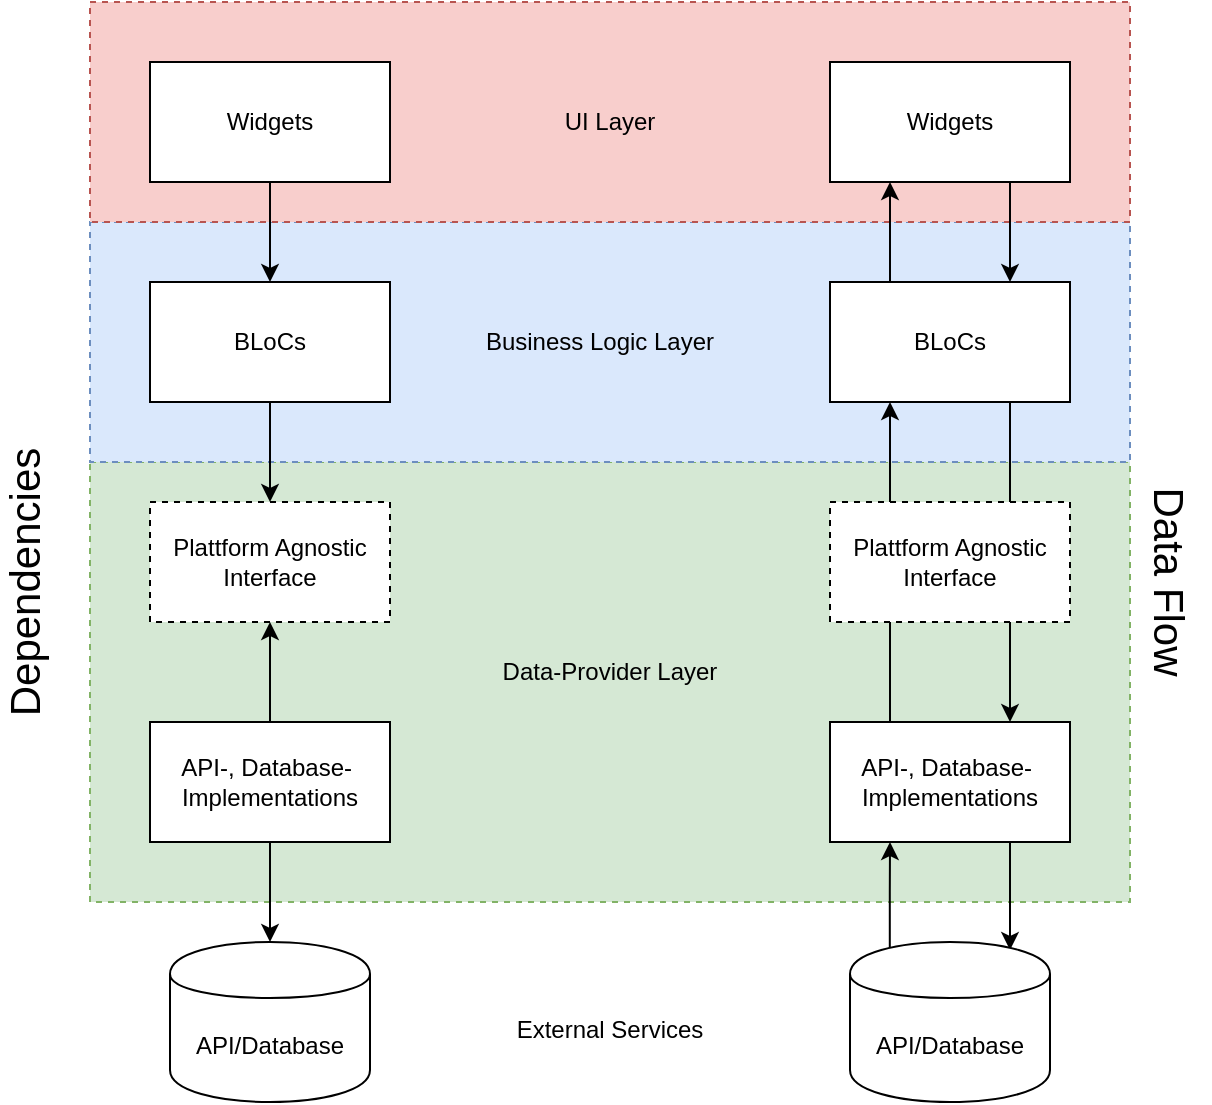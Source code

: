 <mxfile version="12.1.0" type="device" pages="1"><diagram id="7l19hc94OnTYGm6RMVde" name="Page-1"><mxGraphModel dx="1117" dy="624" grid="1" gridSize="10" guides="1" tooltips="1" connect="1" arrows="1" fold="1" page="1" pageScale="1" pageWidth="827" pageHeight="1169" math="0" shadow="0"><root><mxCell id="0"/><mxCell id="1" parent="0"/><mxCell id="QWzUnNGpwgwnnk3fUXQU-36" value="" style="rounded=0;whiteSpace=wrap;html=1;fontSize=21;dashed=1;fillColor=#d5e8d4;strokeColor=#82b366;" vertex="1" parent="1"><mxGeometry x="120" y="280" width="520" height="220" as="geometry"/></mxCell><mxCell id="QWzUnNGpwgwnnk3fUXQU-35" value="" style="rounded=0;whiteSpace=wrap;html=1;fontSize=21;dashed=1;fillColor=#dae8fc;strokeColor=#6c8ebf;" vertex="1" parent="1"><mxGeometry x="120" y="160" width="520" height="120" as="geometry"/></mxCell><mxCell id="QWzUnNGpwgwnnk3fUXQU-34" value="" style="rounded=0;whiteSpace=wrap;html=1;fontSize=21;dashed=1;fillColor=#f8cecc;strokeColor=#b85450;" vertex="1" parent="1"><mxGeometry x="120" y="50" width="520" height="110" as="geometry"/></mxCell><mxCell id="QWzUnNGpwgwnnk3fUXQU-5" style="edgeStyle=orthogonalEdgeStyle;rounded=0;orthogonalLoop=1;jettySize=auto;html=1;exitX=0.5;exitY=1;exitDx=0;exitDy=0;" edge="1" parent="1" source="QWzUnNGpwgwnnk3fUXQU-1" target="QWzUnNGpwgwnnk3fUXQU-2"><mxGeometry relative="1" as="geometry"/></mxCell><mxCell id="QWzUnNGpwgwnnk3fUXQU-1" value="Widgets" style="rounded=0;whiteSpace=wrap;html=1;" vertex="1" parent="1"><mxGeometry x="150" y="80" width="120" height="60" as="geometry"/></mxCell><mxCell id="QWzUnNGpwgwnnk3fUXQU-6" style="edgeStyle=orthogonalEdgeStyle;rounded=0;orthogonalLoop=1;jettySize=auto;html=1;exitX=0.5;exitY=1;exitDx=0;exitDy=0;entryX=0.5;entryY=0;entryDx=0;entryDy=0;" edge="1" parent="1" source="QWzUnNGpwgwnnk3fUXQU-2" target="QWzUnNGpwgwnnk3fUXQU-3"><mxGeometry relative="1" as="geometry"/></mxCell><mxCell id="QWzUnNGpwgwnnk3fUXQU-2" value="BLoCs" style="rounded=0;whiteSpace=wrap;html=1;" vertex="1" parent="1"><mxGeometry x="150" y="190" width="120" height="60" as="geometry"/></mxCell><mxCell id="QWzUnNGpwgwnnk3fUXQU-3" value="Plattform Agnostic Interface" style="rounded=0;whiteSpace=wrap;html=1;dashed=1;" vertex="1" parent="1"><mxGeometry x="150" y="300" width="120" height="60" as="geometry"/></mxCell><mxCell id="QWzUnNGpwgwnnk3fUXQU-7" style="edgeStyle=orthogonalEdgeStyle;rounded=0;orthogonalLoop=1;jettySize=auto;html=1;exitX=0.5;exitY=0;exitDx=0;exitDy=0;entryX=0.5;entryY=1;entryDx=0;entryDy=0;" edge="1" parent="1" source="QWzUnNGpwgwnnk3fUXQU-4" target="QWzUnNGpwgwnnk3fUXQU-3"><mxGeometry relative="1" as="geometry"/></mxCell><mxCell id="QWzUnNGpwgwnnk3fUXQU-14" style="edgeStyle=orthogonalEdgeStyle;rounded=0;orthogonalLoop=1;jettySize=auto;html=1;exitX=0.5;exitY=1;exitDx=0;exitDy=0;entryX=0.5;entryY=0;entryDx=0;entryDy=0;" edge="1" parent="1" source="QWzUnNGpwgwnnk3fUXQU-4" target="QWzUnNGpwgwnnk3fUXQU-12"><mxGeometry relative="1" as="geometry"/></mxCell><mxCell id="QWzUnNGpwgwnnk3fUXQU-4" value="API-, Database-&amp;nbsp;&lt;br&gt;Implementations" style="rounded=0;whiteSpace=wrap;html=1;" vertex="1" parent="1"><mxGeometry x="150" y="410" width="120" height="60" as="geometry"/></mxCell><mxCell id="QWzUnNGpwgwnnk3fUXQU-8" value="UI Layer" style="text;html=1;strokeColor=none;fillColor=none;align=center;verticalAlign=middle;whiteSpace=wrap;rounded=0;" vertex="1" parent="1"><mxGeometry x="270" y="100" width="220" height="20" as="geometry"/></mxCell><mxCell id="QWzUnNGpwgwnnk3fUXQU-9" value="Business Logic Layer" style="text;html=1;strokeColor=none;fillColor=none;align=center;verticalAlign=middle;whiteSpace=wrap;rounded=0;" vertex="1" parent="1"><mxGeometry x="270" y="210" width="210" height="20" as="geometry"/></mxCell><mxCell id="QWzUnNGpwgwnnk3fUXQU-11" value="Data-Provider Layer" style="text;html=1;strokeColor=none;fillColor=none;align=center;verticalAlign=middle;whiteSpace=wrap;rounded=0;" vertex="1" parent="1"><mxGeometry x="270" y="320" width="220" height="130" as="geometry"/></mxCell><mxCell id="QWzUnNGpwgwnnk3fUXQU-12" value="API/Database" style="shape=cylinder;whiteSpace=wrap;html=1;boundedLbl=1;backgroundOutline=1;" vertex="1" parent="1"><mxGeometry x="160" y="520" width="100" height="80" as="geometry"/></mxCell><mxCell id="QWzUnNGpwgwnnk3fUXQU-23" style="edgeStyle=orthogonalEdgeStyle;rounded=0;orthogonalLoop=1;jettySize=auto;html=1;exitX=0.75;exitY=1;exitDx=0;exitDy=0;entryX=0.75;entryY=0;entryDx=0;entryDy=0;" edge="1" parent="1" source="QWzUnNGpwgwnnk3fUXQU-17" target="QWzUnNGpwgwnnk3fUXQU-18"><mxGeometry relative="1" as="geometry"/></mxCell><mxCell id="QWzUnNGpwgwnnk3fUXQU-17" value="Widgets" style="rounded=0;whiteSpace=wrap;html=1;" vertex="1" parent="1"><mxGeometry x="490" y="80" width="120" height="60" as="geometry"/></mxCell><mxCell id="QWzUnNGpwgwnnk3fUXQU-24" style="edgeStyle=orthogonalEdgeStyle;rounded=0;orthogonalLoop=1;jettySize=auto;html=1;exitX=0.75;exitY=1;exitDx=0;exitDy=0;entryX=0.75;entryY=0;entryDx=0;entryDy=0;" edge="1" parent="1" source="QWzUnNGpwgwnnk3fUXQU-18" target="QWzUnNGpwgwnnk3fUXQU-20"><mxGeometry relative="1" as="geometry"/></mxCell><mxCell id="QWzUnNGpwgwnnk3fUXQU-28" style="edgeStyle=orthogonalEdgeStyle;rounded=0;orthogonalLoop=1;jettySize=auto;html=1;exitX=0.25;exitY=0;exitDx=0;exitDy=0;entryX=0.25;entryY=1;entryDx=0;entryDy=0;" edge="1" parent="1" source="QWzUnNGpwgwnnk3fUXQU-18" target="QWzUnNGpwgwnnk3fUXQU-17"><mxGeometry relative="1" as="geometry"/></mxCell><mxCell id="QWzUnNGpwgwnnk3fUXQU-18" value="BLoCs" style="rounded=0;whiteSpace=wrap;html=1;" vertex="1" parent="1"><mxGeometry x="490" y="190" width="120" height="60" as="geometry"/></mxCell><mxCell id="QWzUnNGpwgwnnk3fUXQU-25" style="edgeStyle=orthogonalEdgeStyle;rounded=0;orthogonalLoop=1;jettySize=auto;html=1;exitX=0.75;exitY=1;exitDx=0;exitDy=0;" edge="1" parent="1" source="QWzUnNGpwgwnnk3fUXQU-20"><mxGeometry relative="1" as="geometry"><mxPoint x="580" y="524" as="targetPoint"/></mxGeometry></mxCell><mxCell id="QWzUnNGpwgwnnk3fUXQU-27" style="edgeStyle=orthogonalEdgeStyle;rounded=0;orthogonalLoop=1;jettySize=auto;html=1;exitX=0.25;exitY=0;exitDx=0;exitDy=0;entryX=0.25;entryY=1;entryDx=0;entryDy=0;" edge="1" parent="1" source="QWzUnNGpwgwnnk3fUXQU-20" target="QWzUnNGpwgwnnk3fUXQU-18"><mxGeometry relative="1" as="geometry"/></mxCell><mxCell id="QWzUnNGpwgwnnk3fUXQU-20" value="API-, Database-&amp;nbsp;&lt;br&gt;Implementations" style="rounded=0;whiteSpace=wrap;html=1;" vertex="1" parent="1"><mxGeometry x="490" y="410" width="120" height="60" as="geometry"/></mxCell><mxCell id="QWzUnNGpwgwnnk3fUXQU-26" style="edgeStyle=orthogonalEdgeStyle;rounded=0;orthogonalLoop=1;jettySize=auto;html=1;exitX=0.199;exitY=0.049;exitDx=0;exitDy=0;exitPerimeter=0;entryX=0.25;entryY=1;entryDx=0;entryDy=0;" edge="1" parent="1" source="QWzUnNGpwgwnnk3fUXQU-21" target="QWzUnNGpwgwnnk3fUXQU-20"><mxGeometry relative="1" as="geometry"/></mxCell><mxCell id="QWzUnNGpwgwnnk3fUXQU-21" value="API/Database" style="shape=cylinder;whiteSpace=wrap;html=1;boundedLbl=1;backgroundOutline=1;" vertex="1" parent="1"><mxGeometry x="500" y="520" width="100" height="80" as="geometry"/></mxCell><mxCell id="QWzUnNGpwgwnnk3fUXQU-19" value="Plattform Agnostic Interface" style="rounded=0;whiteSpace=wrap;html=1;dashed=1;" vertex="1" parent="1"><mxGeometry x="490" y="300" width="120" height="60" as="geometry"/></mxCell><mxCell id="QWzUnNGpwgwnnk3fUXQU-29" value="Dependencies&lt;br style=&quot;font-size: 21px;&quot;&gt;&amp;nbsp;" style="text;html=1;strokeColor=none;fillColor=none;align=center;verticalAlign=middle;whiteSpace=wrap;rounded=0;rotation=-90;fontSize=21;" vertex="1" parent="1"><mxGeometry x="-160" y="320" width="520" height="40" as="geometry"/></mxCell><mxCell id="QWzUnNGpwgwnnk3fUXQU-30" value="Data Flow" style="text;html=1;strokeColor=none;fillColor=none;align=center;verticalAlign=middle;whiteSpace=wrap;rounded=0;rotation=90;fontSize=21;" vertex="1" parent="1"><mxGeometry x="400" y="320" width="520" height="40" as="geometry"/></mxCell><mxCell id="QWzUnNGpwgwnnk3fUXQU-40" value="&lt;span style=&quot;font-size: 12px&quot;&gt;External Services&lt;br&gt;&lt;/span&gt;" style="text;html=1;strokeColor=none;fillColor=none;align=center;verticalAlign=middle;whiteSpace=wrap;rounded=0;dashed=1;fontSize=21;" vertex="1" parent="1"><mxGeometry x="260" y="550" width="240" height="20" as="geometry"/></mxCell></root></mxGraphModel></diagram></mxfile>